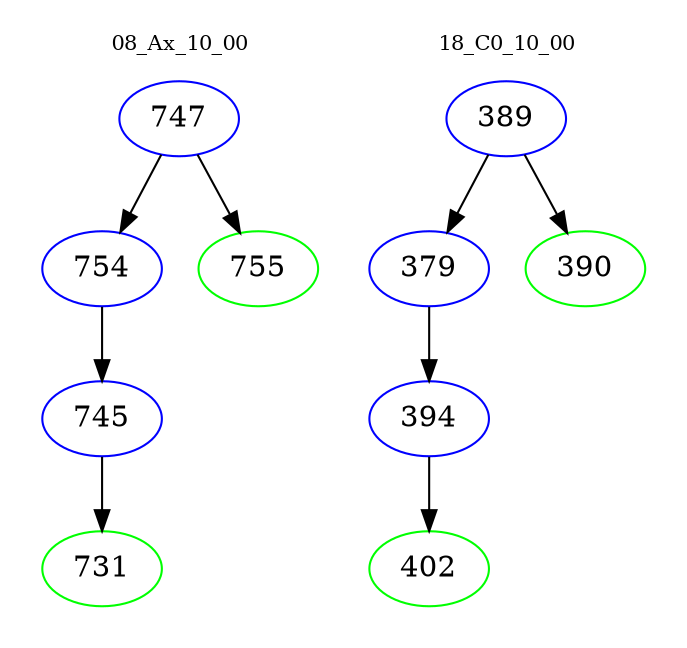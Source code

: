 digraph{
subgraph cluster_0 {
color = white
label = "08_Ax_10_00";
fontsize=10;
T0_747 [label="747", color="blue"]
T0_747 -> T0_754 [color="black"]
T0_754 [label="754", color="blue"]
T0_754 -> T0_745 [color="black"]
T0_745 [label="745", color="blue"]
T0_745 -> T0_731 [color="black"]
T0_731 [label="731", color="green"]
T0_747 -> T0_755 [color="black"]
T0_755 [label="755", color="green"]
}
subgraph cluster_1 {
color = white
label = "18_C0_10_00";
fontsize=10;
T1_389 [label="389", color="blue"]
T1_389 -> T1_379 [color="black"]
T1_379 [label="379", color="blue"]
T1_379 -> T1_394 [color="black"]
T1_394 [label="394", color="blue"]
T1_394 -> T1_402 [color="black"]
T1_402 [label="402", color="green"]
T1_389 -> T1_390 [color="black"]
T1_390 [label="390", color="green"]
}
}

